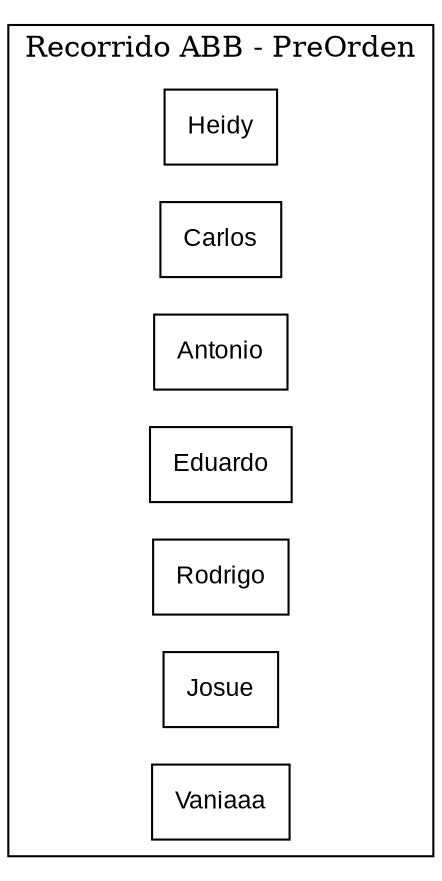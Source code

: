 digraph G{ rankdir = LR
node [shape=box fontsize=12 fontname="Arial"];
subgraph cluster1 {
label="Recorrido ABB - PreOrden"; 
node[label =" Heidy "]ABBHeidy;
node[label =" Carlos "]ABBCarlos;
node[label =" Antonio "]ABBAntonio;
node[label =" Eduardo "]ABBEduardo;
node[label =" Rodrigo "]ABBRodrigo;
node[label =" Josue "]ABBJosue;
node[label =" Vaniaaa "]ABBVaniaaa;

}
}
